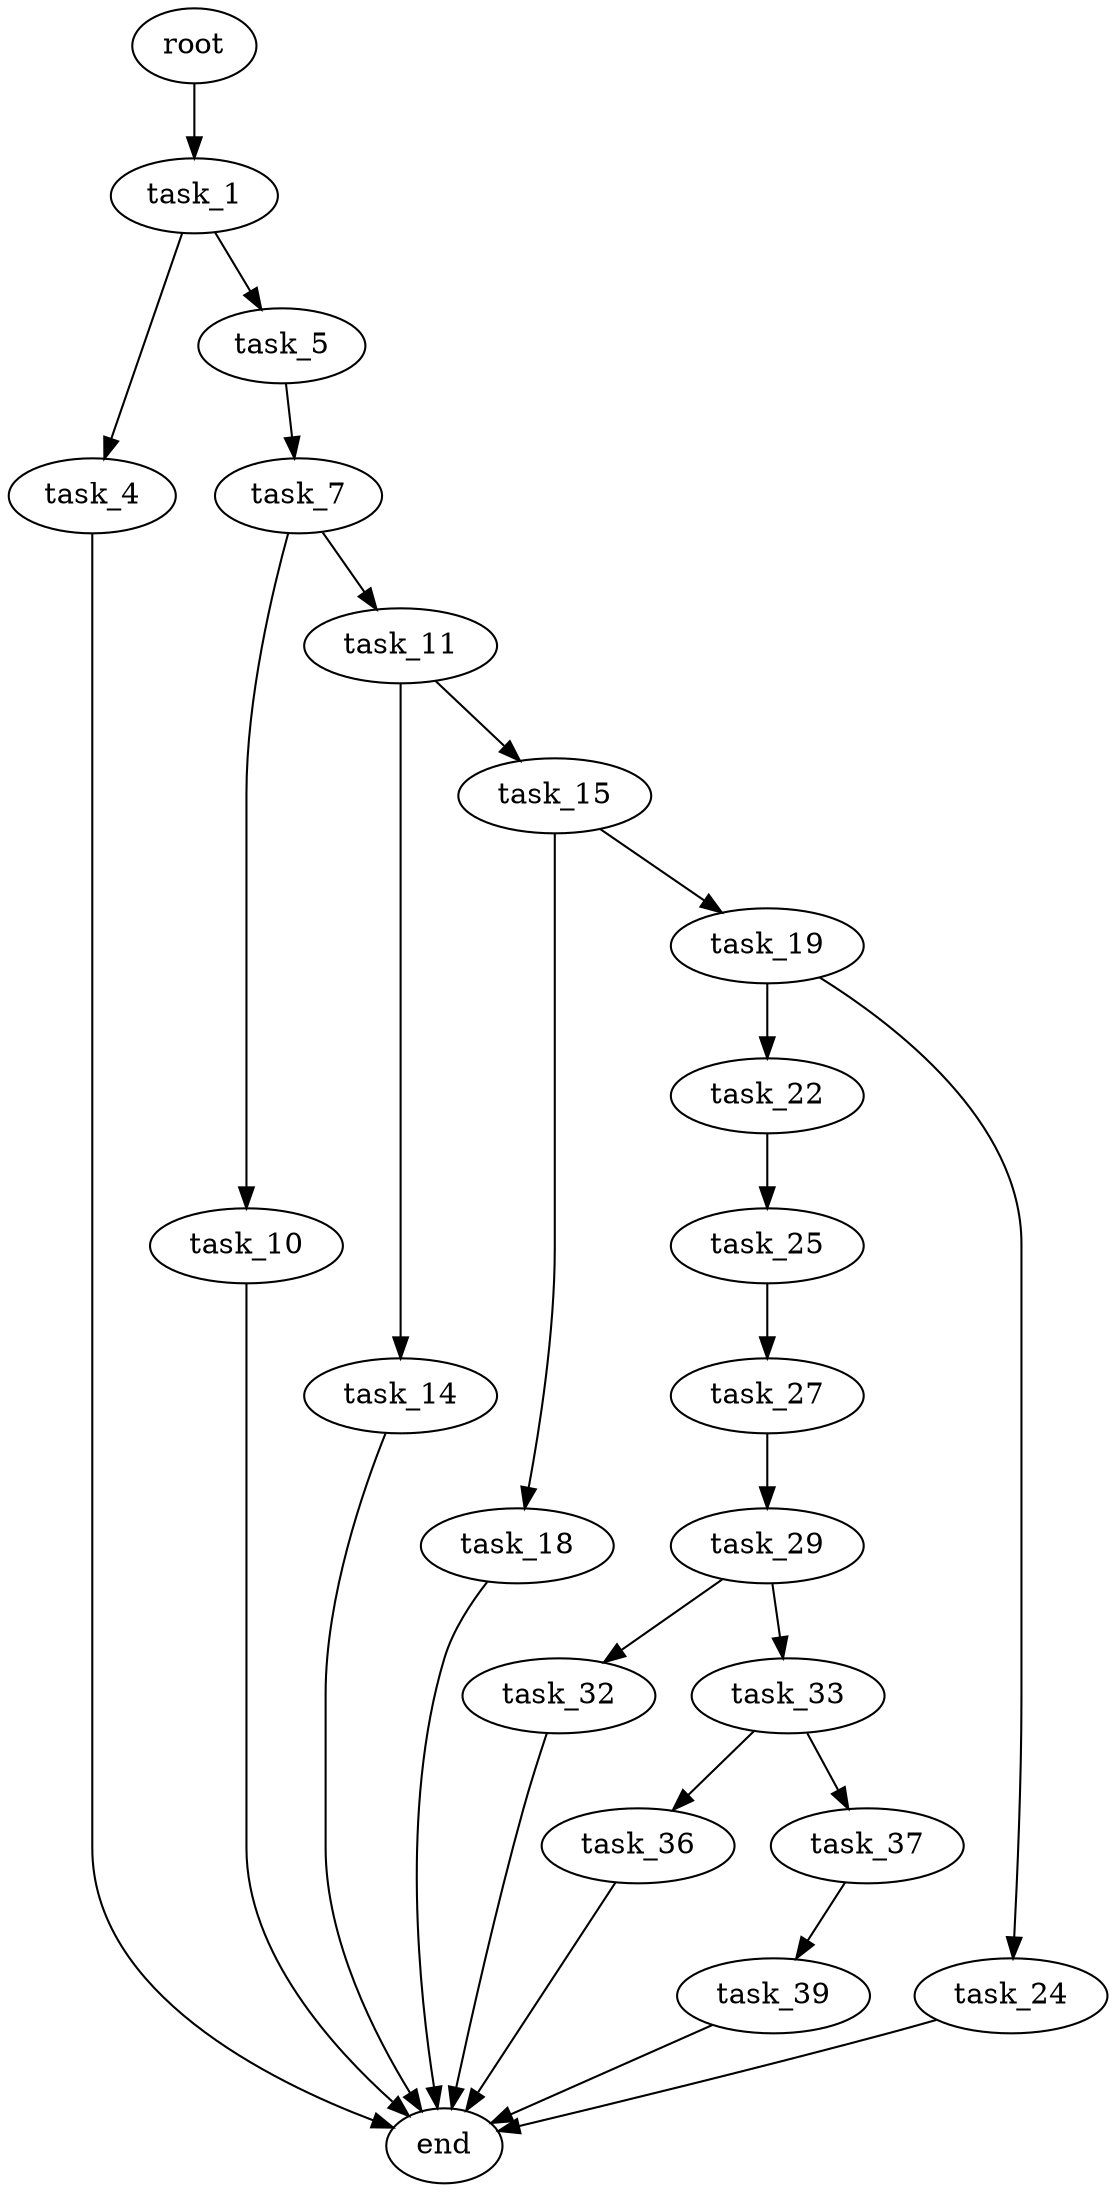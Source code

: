 digraph G {
  root [size="0.000000"];
  task_1 [size="68719476736.000000"];
  task_4 [size="3527688152.000000"];
  task_5 [size="88919182166.000000"];
  end [size="0.000000"];
  task_7 [size="8036297269.000000"];
  task_10 [size="5482724017.000000"];
  task_11 [size="11635297074.000000"];
  task_14 [size="5397957688.000000"];
  task_15 [size="10631369238.000000"];
  task_18 [size="251661064047.000000"];
  task_19 [size="700772778344.000000"];
  task_22 [size="134217728000.000000"];
  task_24 [size="782757789696.000000"];
  task_25 [size="77965853220.000000"];
  task_27 [size="381945713955.000000"];
  task_29 [size="28991029248.000000"];
  task_32 [size="782757789696.000000"];
  task_33 [size="53432646950.000000"];
  task_36 [size="32696787075.000000"];
  task_37 [size="48830341903.000000"];
  task_39 [size="231928233984.000000"];

  root -> task_1 [size="1.000000"];
  task_1 -> task_4 [size="134217728.000000"];
  task_1 -> task_5 [size="134217728.000000"];
  task_4 -> end [size="1.000000"];
  task_5 -> task_7 [size="75497472.000000"];
  task_7 -> task_10 [size="679477248.000000"];
  task_7 -> task_11 [size="679477248.000000"];
  task_10 -> end [size="1.000000"];
  task_11 -> task_14 [size="209715200.000000"];
  task_11 -> task_15 [size="209715200.000000"];
  task_14 -> end [size="1.000000"];
  task_15 -> task_18 [size="301989888.000000"];
  task_15 -> task_19 [size="301989888.000000"];
  task_18 -> end [size="1.000000"];
  task_19 -> task_22 [size="838860800.000000"];
  task_19 -> task_24 [size="838860800.000000"];
  task_22 -> task_25 [size="209715200.000000"];
  task_24 -> end [size="1.000000"];
  task_25 -> task_27 [size="134217728.000000"];
  task_27 -> task_29 [size="301989888.000000"];
  task_29 -> task_32 [size="75497472.000000"];
  task_29 -> task_33 [size="75497472.000000"];
  task_32 -> end [size="1.000000"];
  task_33 -> task_36 [size="75497472.000000"];
  task_33 -> task_37 [size="75497472.000000"];
  task_36 -> end [size="1.000000"];
  task_37 -> task_39 [size="838860800.000000"];
  task_39 -> end [size="1.000000"];
}
